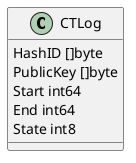@startuml ctlog

class CTLog {
    HashID []byte
    PublicKey []byte
    Start int64
    End int64
    State int8
}

@enduml